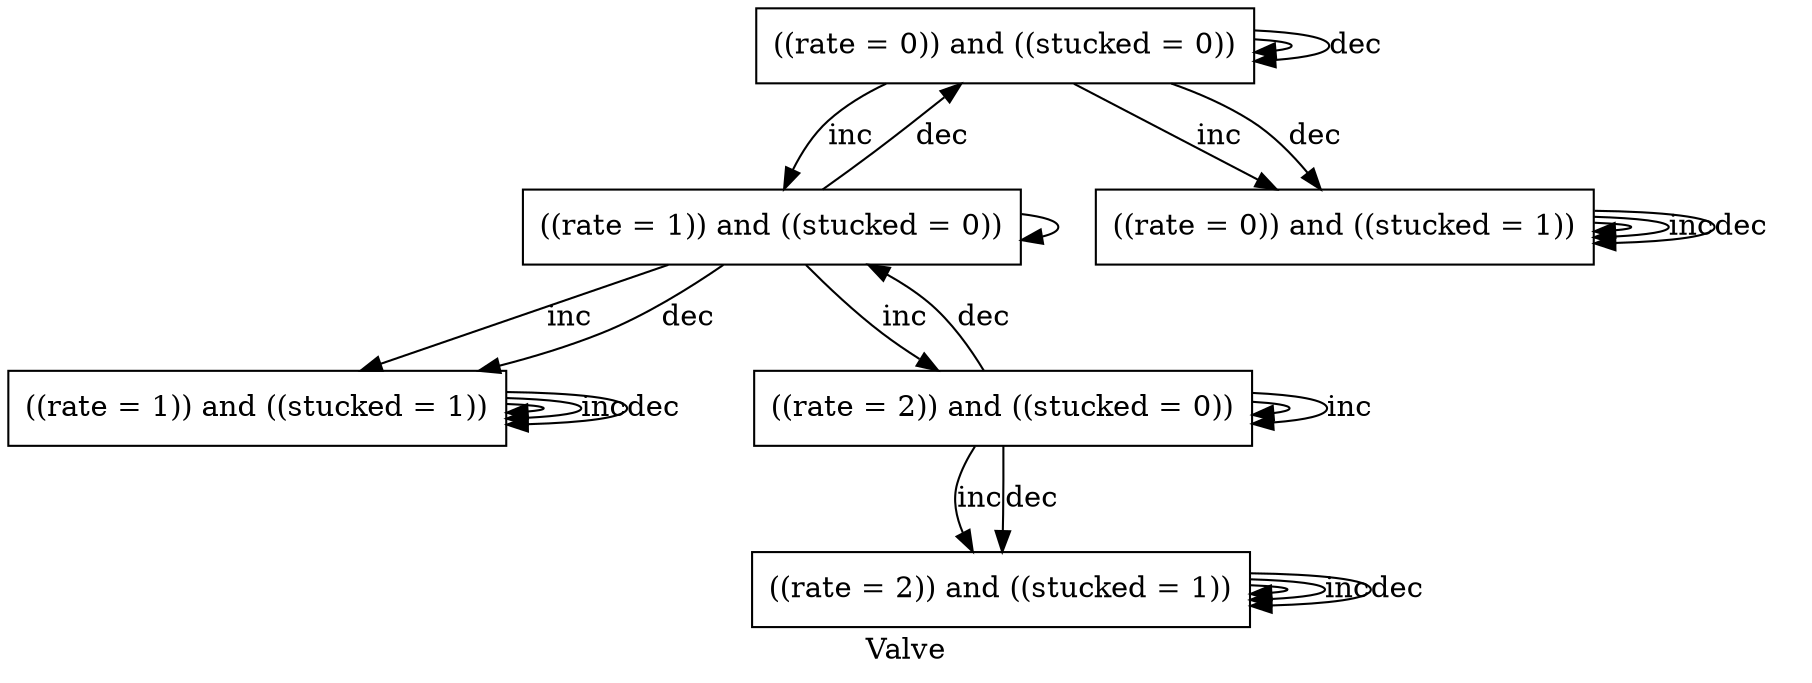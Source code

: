 digraph "Valve (mode automaton)" {
  label="Valve";
	node[shape="box"];

N0x55ef9137b5d0[label="((rate = 0)) and ((stucked = 0))"]; 
N0x55ef9139fc20[label="((rate = 1)) and ((stucked = 0))"]; 
N0x55ef91397a10[label="((rate = 2)) and ((stucked = 1))"]; 
N0x55ef91398020[label="((rate = 1)) and ((stucked = 1))"]; 
N0x55ef9135aba0[label="((rate = 0)) and ((stucked = 1))"]; 
N0x55ef91383720[label="((rate = 2)) and ((stucked = 0))"]; 
N0x55ef9137b5d0[label="((rate = 0)) and ((stucked = 0))"]; 
N0x55ef9137b5d0 -> N0x55ef9137b5d0 [label=""];
N0x55ef9137b5d0 -> N0x55ef9139fc20 [label="inc"];
N0x55ef9137b5d0 -> N0x55ef9135aba0 [label="inc"];
N0x55ef9137b5d0 -> N0x55ef9137b5d0 [label="dec"];
N0x55ef9137b5d0 -> N0x55ef9135aba0 [label="dec"];
N0x55ef9139fc20[label="((rate = 1)) and ((stucked = 0))"]; 
N0x55ef9139fc20 -> N0x55ef9139fc20 [label=""];
N0x55ef9139fc20 -> N0x55ef91398020 [label="inc"];
N0x55ef9139fc20 -> N0x55ef91383720 [label="inc"];
N0x55ef9139fc20 -> N0x55ef9137b5d0 [label="dec"];
N0x55ef9139fc20 -> N0x55ef91398020 [label="dec"];
N0x55ef91397a10[label="((rate = 2)) and ((stucked = 1))"]; 
N0x55ef91397a10 -> N0x55ef91397a10 [label=""];
N0x55ef91397a10 -> N0x55ef91397a10 [label="inc"];
N0x55ef91397a10 -> N0x55ef91397a10 [label="dec"];
N0x55ef91398020[label="((rate = 1)) and ((stucked = 1))"]; 
N0x55ef91398020 -> N0x55ef91398020 [label=""];
N0x55ef91398020 -> N0x55ef91398020 [label="inc"];
N0x55ef91398020 -> N0x55ef91398020 [label="dec"];
N0x55ef9135aba0[label="((rate = 0)) and ((stucked = 1))"]; 
N0x55ef9135aba0 -> N0x55ef9135aba0 [label=""];
N0x55ef9135aba0 -> N0x55ef9135aba0 [label="inc"];
N0x55ef9135aba0 -> N0x55ef9135aba0 [label="dec"];
N0x55ef91383720[label="((rate = 2)) and ((stucked = 0))"]; 
N0x55ef91383720 -> N0x55ef91383720 [label=""];
N0x55ef91383720 -> N0x55ef91397a10 [label="inc"];
N0x55ef91383720 -> N0x55ef91383720 [label="inc"];
N0x55ef91383720 -> N0x55ef9139fc20 [label="dec"];
N0x55ef91383720 -> N0x55ef91397a10 [label="dec"];
}
